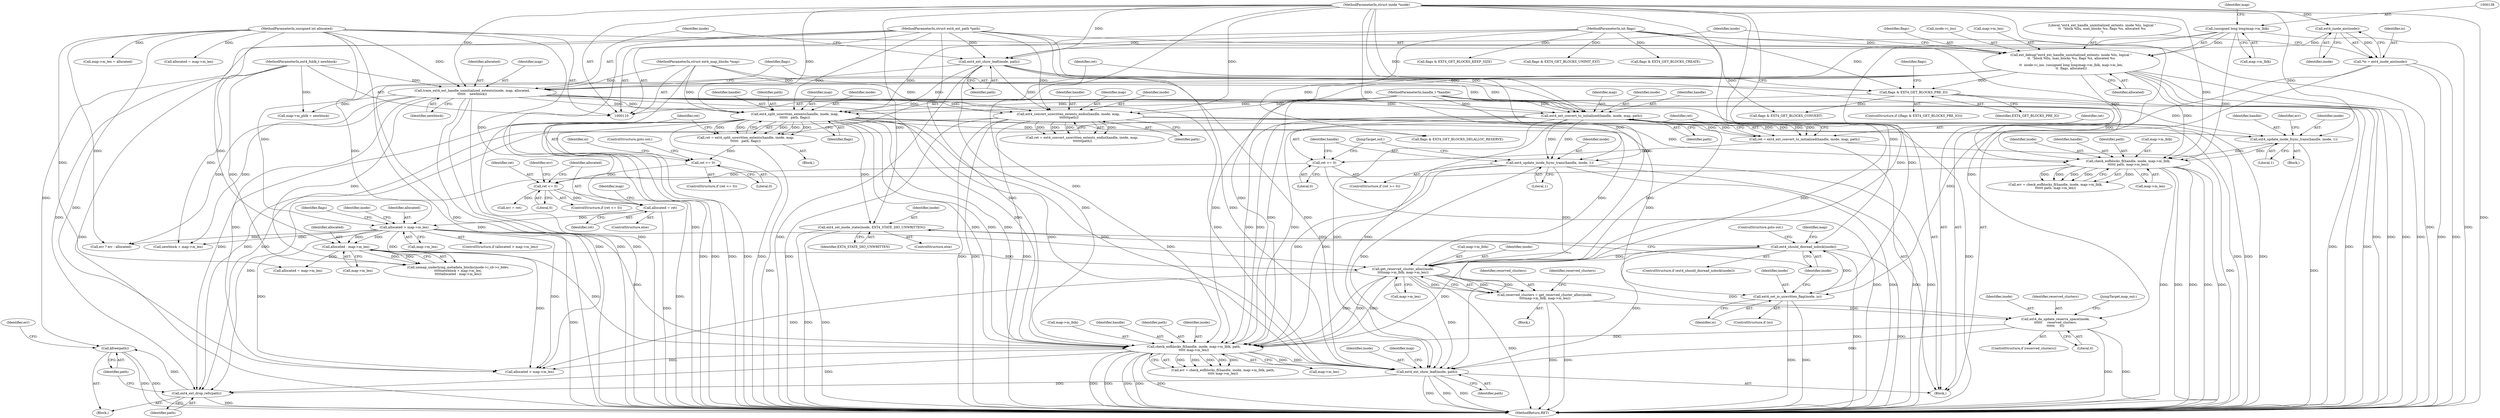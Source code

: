 digraph "0_linux_dee1f973ca341c266229faa5a1a5bb268bed3531_0@API" {
"1000392" [label="(Call,kfree(path))"];
"1000390" [label="(Call,ext4_ext_drop_refs(path))"];
"1000373" [label="(Call,ext4_ext_show_leaf(inode, path))"];
"1000249" [label="(Call,ext4_ext_convert_to_initialized(handle, inode, map, path))"];
"1000111" [label="(MethodParameterIn,handle_t *handle)"];
"1000150" [label="(Call,trace_ext4_ext_handle_uninitialized_extents(inode, map, allocated,\n\t\t\t\t\t\t    newblock))"];
"1000147" [label="(Call,ext4_ext_show_leaf(inode, path))"];
"1000130" [label="(Call,ext4_inode_aio(inode))"];
"1000112" [label="(MethodParameterIn,struct inode *inode)"];
"1000114" [label="(MethodParameterIn,struct ext4_ext_path *path)"];
"1000113" [label="(MethodParameterIn,struct ext4_map_blocks *map)"];
"1000132" [label="(Call,ext_debug(\"ext4_ext_handle_uninitialized_extents: inode %lu, logical \"\n\t\t  \"block %llu, max_blocks %u, flags %x, allocated %u\n\",\n\t\t  inode->i_ino, (unsigned long long)map->m_lblk, map->m_len,\n\t\t  flags, allocated))"];
"1000137" [label="(Call,(unsigned long long)map->m_lblk)"];
"1000115" [label="(MethodParameterIn,int flags)"];
"1000116" [label="(MethodParameterIn,unsigned int allocated)"];
"1000117" [label="(MethodParameterIn,ext4_fsblk_t newblock)"];
"1000317" [label="(Call,get_reserved_cluster_alloc(inode,\n\t\t\t\tmap->m_lblk, map->m_len))"];
"1000183" [label="(Call,ext4_should_dioread_nolock(inode))"];
"1000179" [label="(Call,ext4_set_inode_state(inode, EXT4_STATE_DIO_UNWRITTEN))"];
"1000162" [label="(Call,ext4_split_unwritten_extents(handle, inode, map,\n\t\t\t\t\t\t   path, flags))"];
"1000156" [label="(Call,flags & EXT4_GET_BLOCKS_PRE_IO)"];
"1000175" [label="(Call,ext4_set_io_unwritten_flag(inode, io))"];
"1000128" [label="(Call,*io = ext4_inode_aio(inode))"];
"1000258" [label="(Call,ext4_update_inode_fsync_trans(handle, inode, 1))"];
"1000282" [label="(Call,allocated > map->m_len)"];
"1000273" [label="(Call,allocated = ret)"];
"1000264" [label="(Call,ret <= 0)"];
"1000169" [label="(Call,ret <= 0)"];
"1000160" [label="(Call,ret = ext4_split_unwritten_extents(handle, inode, map,\n\t\t\t\t\t\t   path, flags))"];
"1000255" [label="(Call,ret >= 0)"];
"1000247" [label="(Call,ret = ext4_ext_convert_to_initialized(handle, inode, map, path))"];
"1000299" [label="(Call,allocated - map->m_len)"];
"1000346" [label="(Call,check_eofblocks_fl(handle, inode, map->m_lblk, path,\n\t\t\t\t\t map->m_len))"];
"1000327" [label="(Call,ext4_da_update_reserve_space(inode,\n\t\t\t\t\t\t     reserved_clusters,\n\t\t\t\t\t\t     0))"];
"1000315" [label="(Call,reserved_clusters = get_reserved_cluster_alloc(inode,\n\t\t\t\tmap->m_lblk, map->m_len))"];
"1000214" [label="(Call,check_eofblocks_fl(handle, inode, map->m_lblk,\n\t\t\t\t\t\t path, map->m_len))"];
"1000208" [label="(Call,ext4_update_inode_fsync_trans(handle, inode, 1))"];
"1000198" [label="(Call,ext4_convert_unwritten_extents_endio(handle, inode, map,\n \t\t\t\t\t\t\tpath))"];
"1000147" [label="(Call,ext4_ext_show_leaf(inode, path))"];
"1000339" [label="(Call,flags & EXT4_GET_BLOCKS_KEEP_SIZE)"];
"1000248" [label="(Identifier,ret)"];
"1000142" [label="(Call,map->m_len)"];
"1000257" [label="(Literal,0)"];
"1000313" [label="(Block,)"];
"1000331" [label="(JumpTarget,map_out:)"];
"1000145" [label="(Identifier,flags)"];
"1000252" [label="(Identifier,map)"];
"1000157" [label="(Identifier,flags)"];
"1000262" [label="(JumpTarget,out:)"];
"1000192" [label="(Call,flags & EXT4_GET_BLOCKS_CONVERT)"];
"1000375" [label="(Identifier,path)"];
"1000213" [label="(Identifier,err)"];
"1000131" [label="(Identifier,inode)"];
"1000215" [label="(Identifier,handle)"];
"1000389" [label="(Block,)"];
"1000392" [label="(Call,kfree(path))"];
"1000363" [label="(Call,allocated > map->m_len)"];
"1000129" [label="(Identifier,io)"];
"1000282" [label="(Call,allocated > map->m_len)"];
"1000263" [label="(ControlStructure,if (ret <= 0))"];
"1000139" [label="(Call,map->m_lblk)"];
"1000163" [label="(Identifier,handle)"];
"1000390" [label="(Call,ext4_ext_drop_refs(path))"];
"1000170" [label="(Identifier,ret)"];
"1000349" [label="(Call,map->m_lblk)"];
"1000156" [label="(Call,flags & EXT4_GET_BLOCKS_PRE_IO)"];
"1000269" [label="(Identifier,err)"];
"1000171" [label="(Literal,0)"];
"1000268" [label="(Call,err = ret)"];
"1000114" [label="(MethodParameterIn,struct ext4_ext_path *path)"];
"1000326" [label="(Identifier,reserved_clusters)"];
"1000196" [label="(Call,ret = ext4_convert_unwritten_extents_endio(handle, inode, map,\n \t\t\t\t\t\t\tpath))"];
"1000183" [label="(Call,ext4_should_dioread_nolock(inode))"];
"1000155" [label="(ControlStructure,if ((flags & EXT4_GET_BLOCKS_PRE_IO)))"];
"1000284" [label="(Call,map->m_len)"];
"1000176" [label="(Identifier,inode)"];
"1000167" [label="(Identifier,flags)"];
"1000344" [label="(Call,err = check_eofblocks_fl(handle, inode, map->m_lblk, path,\n\t\t\t\t\t map->m_len))"];
"1000396" [label="(Identifier,err)"];
"1000255" [label="(Call,ret >= 0)"];
"1000300" [label="(Identifier,allocated)"];
"1000291" [label="(Identifier,inode)"];
"1000207" [label="(Block,)"];
"1000111" [label="(MethodParameterIn,handle_t *handle)"];
"1000373" [label="(Call,ext4_ext_show_leaf(inode, path))"];
"1000180" [label="(Identifier,inode)"];
"1000149" [label="(Identifier,path)"];
"1000260" [label="(Identifier,inode)"];
"1000395" [label="(Call,err ? err : allocated)"];
"1000251" [label="(Identifier,inode)"];
"1000153" [label="(Identifier,allocated)"];
"1000166" [label="(Identifier,path)"];
"1000221" [label="(Call,map->m_len)"];
"1000150" [label="(Call,trace_ext4_ext_handle_uninitialized_extents(inode, map, allocated,\n\t\t\t\t\t\t    newblock))"];
"1000179" [label="(Call,ext4_set_inode_state(inode, EXT4_STATE_DIO_UNWRITTEN))"];
"1000199" [label="(Identifier,handle)"];
"1000273" [label="(Call,allocated = ret)"];
"1000230" [label="(Call,flags & EXT4_GET_BLOCKS_UNINIT_EXT)"];
"1000346" [label="(Call,check_eofblocks_fl(handle, inode, map->m_lblk, path,\n\t\t\t\t\t map->m_len))"];
"1000177" [label="(Identifier,io)"];
"1000310" [label="(Call,flags & EXT4_GET_BLOCKS_DELALLOC_RESERVE)"];
"1000113" [label="(MethodParameterIn,struct ext4_map_blocks *map)"];
"1000220" [label="(Identifier,path)"];
"1000217" [label="(Call,map->m_lblk)"];
"1000249" [label="(Call,ext4_ext_convert_to_initialized(handle, inode, map, path))"];
"1000115" [label="(MethodParameterIn,int flags)"];
"1000181" [label="(Identifier,EXT4_STATE_DIO_UNWRITTEN)"];
"1000299" [label="(Call,allocated - map->m_len)"];
"1000154" [label="(Identifier,newblock)"];
"1000236" [label="(Call,flags & EXT4_GET_BLOCKS_CREATE)"];
"1000391" [label="(Identifier,path)"];
"1000174" [label="(Identifier,io)"];
"1000368" [label="(Call,allocated = map->m_len)"];
"1000173" [label="(ControlStructure,if (io))"];
"1000210" [label="(Identifier,inode)"];
"1000328" [label="(Identifier,inode)"];
"1000134" [label="(Call,inode->i_ino)"];
"1000399" [label="(MethodReturn,RET)"];
"1000202" [label="(Identifier,path)"];
"1000316" [label="(Identifier,reserved_clusters)"];
"1000137" [label="(Call,(unsigned long long)map->m_lblk)"];
"1000374" [label="(Identifier,inode)"];
"1000151" [label="(Identifier,inode)"];
"1000175" [label="(Call,ext4_set_io_unwritten_flag(inode, io))"];
"1000148" [label="(Identifier,inode)"];
"1000250" [label="(Identifier,handle)"];
"1000347" [label="(Identifier,handle)"];
"1000116" [label="(MethodParameterIn,unsigned int allocated)"];
"1000198" [label="(Call,ext4_convert_unwritten_extents_endio(handle, inode, map,\n \t\t\t\t\t\t\tpath))"];
"1000301" [label="(Call,map->m_len)"];
"1000184" [label="(Identifier,inode)"];
"1000315" [label="(Call,reserved_clusters = get_reserved_cluster_alloc(inode,\n\t\t\t\tmap->m_lblk, map->m_len))"];
"1000160" [label="(Call,ret = ext4_split_unwritten_extents(handle, inode, map,\n\t\t\t\t\t\t   path, flags))"];
"1000256" [label="(Identifier,ret)"];
"1000165" [label="(Identifier,map)"];
"1000146" [label="(Identifier,allocated)"];
"1000208" [label="(Call,ext4_update_inode_fsync_trans(handle, inode, 1))"];
"1000254" [label="(ControlStructure,if (ret >= 0))"];
"1000117" [label="(MethodParameterIn,ext4_fsblk_t newblock)"];
"1000381" [label="(Call,map->m_len = allocated)"];
"1000182" [label="(ControlStructure,if (ext4_should_dioread_nolock(inode)))"];
"1000211" [label="(Literal,1)"];
"1000209" [label="(Identifier,handle)"];
"1000317" [label="(Call,get_reserved_cluster_alloc(inode,\n\t\t\t\tmap->m_lblk, map->m_len))"];
"1000259" [label="(Identifier,handle)"];
"1000330" [label="(Literal,0)"];
"1000152" [label="(Identifier,map)"];
"1000376" [label="(Call,map->m_pblk = newblock)"];
"1000118" [label="(Block,)"];
"1000378" [label="(Identifier,map)"];
"1000275" [label="(Identifier,ret)"];
"1000329" [label="(Identifier,reserved_clusters)"];
"1000169" [label="(Call,ret <= 0)"];
"1000193" [label="(Identifier,flags)"];
"1000352" [label="(Identifier,path)"];
"1000283" [label="(Identifier,allocated)"];
"1000264" [label="(Call,ret <= 0)"];
"1000327" [label="(Call,ext4_da_update_reserve_space(inode,\n\t\t\t\t\t\t     reserved_clusters,\n\t\t\t\t\t\t     0))"];
"1000178" [label="(ControlStructure,else)"];
"1000190" [label="(ControlStructure,goto out;)"];
"1000348" [label="(Identifier,inode)"];
"1000258" [label="(Call,ext4_update_inode_fsync_trans(handle, inode, 1))"];
"1000278" [label="(Identifier,map)"];
"1000216" [label="(Identifier,inode)"];
"1000130" [label="(Call,ext4_inode_aio(inode))"];
"1000318" [label="(Identifier,inode)"];
"1000158" [label="(Identifier,EXT4_GET_BLOCKS_PRE_IO)"];
"1000319" [label="(Call,map->m_lblk)"];
"1000161" [label="(Identifier,ret)"];
"1000133" [label="(Literal,\"ext4_ext_handle_uninitialized_extents: inode %lu, logical \"\n\t\t  \"block %llu, max_blocks %u, flags %x, allocated %u\n\")"];
"1000164" [label="(Identifier,inode)"];
"1000159" [label="(Block,)"];
"1000162" [label="(Call,ext4_split_unwritten_extents(handle, inode, map,\n\t\t\t\t\t\t   path, flags))"];
"1000143" [label="(Identifier,map)"];
"1000325" [label="(ControlStructure,if (reserved_clusters))"];
"1000172" [label="(ControlStructure,goto out;)"];
"1000132" [label="(Call,ext_debug(\"ext4_ext_handle_uninitialized_extents: inode %lu, logical \"\n\t\t  \"block %llu, max_blocks %u, flags %x, allocated %u\n\",\n\t\t  inode->i_ino, (unsigned long long)map->m_lblk, map->m_len,\n\t\t  flags, allocated))"];
"1000353" [label="(Call,map->m_len)"];
"1000322" [label="(Call,map->m_len)"];
"1000201" [label="(Identifier,map)"];
"1000200" [label="(Identifier,inode)"];
"1000265" [label="(Identifier,ret)"];
"1000294" [label="(Call,newblock + map->m_len)"];
"1000274" [label="(Identifier,allocated)"];
"1000112" [label="(MethodParameterIn,struct inode *inode)"];
"1000288" [label="(Call,unmap_underlying_metadata_blocks(inode->i_sb->s_bdev,\n\t\t\t\t\tnewblock + map->m_len,\n\t\t\t\t\tallocated - map->m_len))"];
"1000212" [label="(Call,err = check_eofblocks_fl(handle, inode, map->m_lblk,\n\t\t\t\t\t\t path, map->m_len))"];
"1000128" [label="(Call,*io = ext4_inode_aio(inode))"];
"1000253" [label="(Identifier,path)"];
"1000304" [label="(Call,allocated = map->m_len)"];
"1000168" [label="(ControlStructure,if (ret <= 0))"];
"1000261" [label="(Literal,1)"];
"1000272" [label="(ControlStructure,else)"];
"1000393" [label="(Identifier,path)"];
"1000247" [label="(Call,ret = ext4_ext_convert_to_initialized(handle, inode, map, path))"];
"1000214" [label="(Call,check_eofblocks_fl(handle, inode, map->m_lblk,\n\t\t\t\t\t\t path, map->m_len))"];
"1000266" [label="(Literal,0)"];
"1000187" [label="(Identifier,map)"];
"1000311" [label="(Identifier,flags)"];
"1000281" [label="(ControlStructure,if (allocated > map->m_len))"];
"1000392" -> "1000389"  [label="AST: "];
"1000392" -> "1000393"  [label="CFG: "];
"1000393" -> "1000392"  [label="AST: "];
"1000396" -> "1000392"  [label="CFG: "];
"1000392" -> "1000399"  [label="DDG: "];
"1000392" -> "1000399"  [label="DDG: "];
"1000390" -> "1000392"  [label="DDG: "];
"1000114" -> "1000392"  [label="DDG: "];
"1000390" -> "1000389"  [label="AST: "];
"1000390" -> "1000391"  [label="CFG: "];
"1000391" -> "1000390"  [label="AST: "];
"1000393" -> "1000390"  [label="CFG: "];
"1000390" -> "1000399"  [label="DDG: "];
"1000373" -> "1000390"  [label="DDG: "];
"1000249" -> "1000390"  [label="DDG: "];
"1000162" -> "1000390"  [label="DDG: "];
"1000214" -> "1000390"  [label="DDG: "];
"1000346" -> "1000390"  [label="DDG: "];
"1000198" -> "1000390"  [label="DDG: "];
"1000114" -> "1000390"  [label="DDG: "];
"1000373" -> "1000118"  [label="AST: "];
"1000373" -> "1000375"  [label="CFG: "];
"1000374" -> "1000373"  [label="AST: "];
"1000375" -> "1000373"  [label="AST: "];
"1000378" -> "1000373"  [label="CFG: "];
"1000373" -> "1000399"  [label="DDG: "];
"1000373" -> "1000399"  [label="DDG: "];
"1000373" -> "1000399"  [label="DDG: "];
"1000249" -> "1000373"  [label="DDG: "];
"1000249" -> "1000373"  [label="DDG: "];
"1000150" -> "1000373"  [label="DDG: "];
"1000317" -> "1000373"  [label="DDG: "];
"1000183" -> "1000373"  [label="DDG: "];
"1000346" -> "1000373"  [label="DDG: "];
"1000346" -> "1000373"  [label="DDG: "];
"1000327" -> "1000373"  [label="DDG: "];
"1000162" -> "1000373"  [label="DDG: "];
"1000162" -> "1000373"  [label="DDG: "];
"1000258" -> "1000373"  [label="DDG: "];
"1000112" -> "1000373"  [label="DDG: "];
"1000147" -> "1000373"  [label="DDG: "];
"1000114" -> "1000373"  [label="DDG: "];
"1000249" -> "1000247"  [label="AST: "];
"1000249" -> "1000253"  [label="CFG: "];
"1000250" -> "1000249"  [label="AST: "];
"1000251" -> "1000249"  [label="AST: "];
"1000252" -> "1000249"  [label="AST: "];
"1000253" -> "1000249"  [label="AST: "];
"1000247" -> "1000249"  [label="CFG: "];
"1000249" -> "1000399"  [label="DDG: "];
"1000249" -> "1000399"  [label="DDG: "];
"1000249" -> "1000399"  [label="DDG: "];
"1000249" -> "1000399"  [label="DDG: "];
"1000249" -> "1000247"  [label="DDG: "];
"1000249" -> "1000247"  [label="DDG: "];
"1000249" -> "1000247"  [label="DDG: "];
"1000249" -> "1000247"  [label="DDG: "];
"1000111" -> "1000249"  [label="DDG: "];
"1000150" -> "1000249"  [label="DDG: "];
"1000150" -> "1000249"  [label="DDG: "];
"1000112" -> "1000249"  [label="DDG: "];
"1000113" -> "1000249"  [label="DDG: "];
"1000147" -> "1000249"  [label="DDG: "];
"1000114" -> "1000249"  [label="DDG: "];
"1000249" -> "1000258"  [label="DDG: "];
"1000249" -> "1000258"  [label="DDG: "];
"1000249" -> "1000317"  [label="DDG: "];
"1000249" -> "1000346"  [label="DDG: "];
"1000249" -> "1000346"  [label="DDG: "];
"1000249" -> "1000346"  [label="DDG: "];
"1000111" -> "1000110"  [label="AST: "];
"1000111" -> "1000399"  [label="DDG: "];
"1000111" -> "1000162"  [label="DDG: "];
"1000111" -> "1000198"  [label="DDG: "];
"1000111" -> "1000208"  [label="DDG: "];
"1000111" -> "1000214"  [label="DDG: "];
"1000111" -> "1000258"  [label="DDG: "];
"1000111" -> "1000346"  [label="DDG: "];
"1000150" -> "1000118"  [label="AST: "];
"1000150" -> "1000154"  [label="CFG: "];
"1000151" -> "1000150"  [label="AST: "];
"1000152" -> "1000150"  [label="AST: "];
"1000153" -> "1000150"  [label="AST: "];
"1000154" -> "1000150"  [label="AST: "];
"1000157" -> "1000150"  [label="CFG: "];
"1000150" -> "1000399"  [label="DDG: "];
"1000150" -> "1000399"  [label="DDG: "];
"1000150" -> "1000399"  [label="DDG: "];
"1000147" -> "1000150"  [label="DDG: "];
"1000112" -> "1000150"  [label="DDG: "];
"1000113" -> "1000150"  [label="DDG: "];
"1000132" -> "1000150"  [label="DDG: "];
"1000116" -> "1000150"  [label="DDG: "];
"1000117" -> "1000150"  [label="DDG: "];
"1000150" -> "1000162"  [label="DDG: "];
"1000150" -> "1000162"  [label="DDG: "];
"1000150" -> "1000198"  [label="DDG: "];
"1000150" -> "1000198"  [label="DDG: "];
"1000150" -> "1000288"  [label="DDG: "];
"1000150" -> "1000294"  [label="DDG: "];
"1000150" -> "1000346"  [label="DDG: "];
"1000150" -> "1000363"  [label="DDG: "];
"1000150" -> "1000376"  [label="DDG: "];
"1000150" -> "1000395"  [label="DDG: "];
"1000147" -> "1000118"  [label="AST: "];
"1000147" -> "1000149"  [label="CFG: "];
"1000148" -> "1000147"  [label="AST: "];
"1000149" -> "1000147"  [label="AST: "];
"1000151" -> "1000147"  [label="CFG: "];
"1000147" -> "1000399"  [label="DDG: "];
"1000130" -> "1000147"  [label="DDG: "];
"1000112" -> "1000147"  [label="DDG: "];
"1000114" -> "1000147"  [label="DDG: "];
"1000147" -> "1000162"  [label="DDG: "];
"1000147" -> "1000198"  [label="DDG: "];
"1000147" -> "1000346"  [label="DDG: "];
"1000130" -> "1000128"  [label="AST: "];
"1000130" -> "1000131"  [label="CFG: "];
"1000131" -> "1000130"  [label="AST: "];
"1000128" -> "1000130"  [label="CFG: "];
"1000130" -> "1000128"  [label="DDG: "];
"1000112" -> "1000130"  [label="DDG: "];
"1000112" -> "1000110"  [label="AST: "];
"1000112" -> "1000399"  [label="DDG: "];
"1000112" -> "1000162"  [label="DDG: "];
"1000112" -> "1000175"  [label="DDG: "];
"1000112" -> "1000179"  [label="DDG: "];
"1000112" -> "1000183"  [label="DDG: "];
"1000112" -> "1000198"  [label="DDG: "];
"1000112" -> "1000208"  [label="DDG: "];
"1000112" -> "1000214"  [label="DDG: "];
"1000112" -> "1000258"  [label="DDG: "];
"1000112" -> "1000317"  [label="DDG: "];
"1000112" -> "1000327"  [label="DDG: "];
"1000112" -> "1000346"  [label="DDG: "];
"1000114" -> "1000110"  [label="AST: "];
"1000114" -> "1000399"  [label="DDG: "];
"1000114" -> "1000162"  [label="DDG: "];
"1000114" -> "1000198"  [label="DDG: "];
"1000114" -> "1000214"  [label="DDG: "];
"1000114" -> "1000346"  [label="DDG: "];
"1000113" -> "1000110"  [label="AST: "];
"1000113" -> "1000399"  [label="DDG: "];
"1000113" -> "1000162"  [label="DDG: "];
"1000113" -> "1000198"  [label="DDG: "];
"1000132" -> "1000118"  [label="AST: "];
"1000132" -> "1000146"  [label="CFG: "];
"1000133" -> "1000132"  [label="AST: "];
"1000134" -> "1000132"  [label="AST: "];
"1000137" -> "1000132"  [label="AST: "];
"1000142" -> "1000132"  [label="AST: "];
"1000145" -> "1000132"  [label="AST: "];
"1000146" -> "1000132"  [label="AST: "];
"1000148" -> "1000132"  [label="CFG: "];
"1000132" -> "1000399"  [label="DDG: "];
"1000132" -> "1000399"  [label="DDG: "];
"1000132" -> "1000399"  [label="DDG: "];
"1000132" -> "1000399"  [label="DDG: "];
"1000137" -> "1000132"  [label="DDG: "];
"1000115" -> "1000132"  [label="DDG: "];
"1000116" -> "1000132"  [label="DDG: "];
"1000132" -> "1000156"  [label="DDG: "];
"1000132" -> "1000214"  [label="DDG: "];
"1000132" -> "1000282"  [label="DDG: "];
"1000132" -> "1000346"  [label="DDG: "];
"1000132" -> "1000363"  [label="DDG: "];
"1000137" -> "1000139"  [label="CFG: "];
"1000138" -> "1000137"  [label="AST: "];
"1000139" -> "1000137"  [label="AST: "];
"1000143" -> "1000137"  [label="CFG: "];
"1000137" -> "1000399"  [label="DDG: "];
"1000137" -> "1000214"  [label="DDG: "];
"1000137" -> "1000317"  [label="DDG: "];
"1000137" -> "1000346"  [label="DDG: "];
"1000115" -> "1000110"  [label="AST: "];
"1000115" -> "1000399"  [label="DDG: "];
"1000115" -> "1000156"  [label="DDG: "];
"1000115" -> "1000162"  [label="DDG: "];
"1000115" -> "1000192"  [label="DDG: "];
"1000115" -> "1000230"  [label="DDG: "];
"1000115" -> "1000236"  [label="DDG: "];
"1000115" -> "1000310"  [label="DDG: "];
"1000115" -> "1000339"  [label="DDG: "];
"1000116" -> "1000110"  [label="AST: "];
"1000116" -> "1000399"  [label="DDG: "];
"1000116" -> "1000273"  [label="DDG: "];
"1000116" -> "1000282"  [label="DDG: "];
"1000116" -> "1000299"  [label="DDG: "];
"1000116" -> "1000304"  [label="DDG: "];
"1000116" -> "1000363"  [label="DDG: "];
"1000116" -> "1000368"  [label="DDG: "];
"1000116" -> "1000381"  [label="DDG: "];
"1000116" -> "1000395"  [label="DDG: "];
"1000117" -> "1000110"  [label="AST: "];
"1000117" -> "1000399"  [label="DDG: "];
"1000117" -> "1000288"  [label="DDG: "];
"1000117" -> "1000294"  [label="DDG: "];
"1000117" -> "1000376"  [label="DDG: "];
"1000317" -> "1000315"  [label="AST: "];
"1000317" -> "1000322"  [label="CFG: "];
"1000318" -> "1000317"  [label="AST: "];
"1000319" -> "1000317"  [label="AST: "];
"1000322" -> "1000317"  [label="AST: "];
"1000315" -> "1000317"  [label="CFG: "];
"1000317" -> "1000399"  [label="DDG: "];
"1000317" -> "1000315"  [label="DDG: "];
"1000317" -> "1000315"  [label="DDG: "];
"1000317" -> "1000315"  [label="DDG: "];
"1000183" -> "1000317"  [label="DDG: "];
"1000162" -> "1000317"  [label="DDG: "];
"1000258" -> "1000317"  [label="DDG: "];
"1000282" -> "1000317"  [label="DDG: "];
"1000299" -> "1000317"  [label="DDG: "];
"1000317" -> "1000327"  [label="DDG: "];
"1000317" -> "1000346"  [label="DDG: "];
"1000317" -> "1000346"  [label="DDG: "];
"1000317" -> "1000346"  [label="DDG: "];
"1000317" -> "1000363"  [label="DDG: "];
"1000183" -> "1000182"  [label="AST: "];
"1000183" -> "1000184"  [label="CFG: "];
"1000184" -> "1000183"  [label="AST: "];
"1000187" -> "1000183"  [label="CFG: "];
"1000190" -> "1000183"  [label="CFG: "];
"1000183" -> "1000399"  [label="DDG: "];
"1000183" -> "1000399"  [label="DDG: "];
"1000179" -> "1000183"  [label="DDG: "];
"1000175" -> "1000183"  [label="DDG: "];
"1000183" -> "1000346"  [label="DDG: "];
"1000179" -> "1000178"  [label="AST: "];
"1000179" -> "1000181"  [label="CFG: "];
"1000180" -> "1000179"  [label="AST: "];
"1000181" -> "1000179"  [label="AST: "];
"1000184" -> "1000179"  [label="CFG: "];
"1000179" -> "1000399"  [label="DDG: "];
"1000179" -> "1000399"  [label="DDG: "];
"1000162" -> "1000179"  [label="DDG: "];
"1000162" -> "1000160"  [label="AST: "];
"1000162" -> "1000167"  [label="CFG: "];
"1000163" -> "1000162"  [label="AST: "];
"1000164" -> "1000162"  [label="AST: "];
"1000165" -> "1000162"  [label="AST: "];
"1000166" -> "1000162"  [label="AST: "];
"1000167" -> "1000162"  [label="AST: "];
"1000160" -> "1000162"  [label="CFG: "];
"1000162" -> "1000399"  [label="DDG: "];
"1000162" -> "1000399"  [label="DDG: "];
"1000162" -> "1000399"  [label="DDG: "];
"1000162" -> "1000399"  [label="DDG: "];
"1000162" -> "1000399"  [label="DDG: "];
"1000162" -> "1000160"  [label="DDG: "];
"1000162" -> "1000160"  [label="DDG: "];
"1000162" -> "1000160"  [label="DDG: "];
"1000162" -> "1000160"  [label="DDG: "];
"1000162" -> "1000160"  [label="DDG: "];
"1000156" -> "1000162"  [label="DDG: "];
"1000162" -> "1000175"  [label="DDG: "];
"1000162" -> "1000310"  [label="DDG: "];
"1000162" -> "1000346"  [label="DDG: "];
"1000162" -> "1000346"  [label="DDG: "];
"1000162" -> "1000346"  [label="DDG: "];
"1000156" -> "1000155"  [label="AST: "];
"1000156" -> "1000158"  [label="CFG: "];
"1000157" -> "1000156"  [label="AST: "];
"1000158" -> "1000156"  [label="AST: "];
"1000161" -> "1000156"  [label="CFG: "];
"1000193" -> "1000156"  [label="CFG: "];
"1000156" -> "1000399"  [label="DDG: "];
"1000156" -> "1000399"  [label="DDG: "];
"1000156" -> "1000192"  [label="DDG: "];
"1000175" -> "1000173"  [label="AST: "];
"1000175" -> "1000177"  [label="CFG: "];
"1000176" -> "1000175"  [label="AST: "];
"1000177" -> "1000175"  [label="AST: "];
"1000184" -> "1000175"  [label="CFG: "];
"1000175" -> "1000399"  [label="DDG: "];
"1000175" -> "1000399"  [label="DDG: "];
"1000128" -> "1000175"  [label="DDG: "];
"1000128" -> "1000118"  [label="AST: "];
"1000129" -> "1000128"  [label="AST: "];
"1000133" -> "1000128"  [label="CFG: "];
"1000128" -> "1000399"  [label="DDG: "];
"1000128" -> "1000399"  [label="DDG: "];
"1000258" -> "1000254"  [label="AST: "];
"1000258" -> "1000261"  [label="CFG: "];
"1000259" -> "1000258"  [label="AST: "];
"1000260" -> "1000258"  [label="AST: "];
"1000261" -> "1000258"  [label="AST: "];
"1000262" -> "1000258"  [label="CFG: "];
"1000258" -> "1000399"  [label="DDG: "];
"1000258" -> "1000399"  [label="DDG: "];
"1000258" -> "1000399"  [label="DDG: "];
"1000258" -> "1000346"  [label="DDG: "];
"1000258" -> "1000346"  [label="DDG: "];
"1000282" -> "1000281"  [label="AST: "];
"1000282" -> "1000284"  [label="CFG: "];
"1000283" -> "1000282"  [label="AST: "];
"1000284" -> "1000282"  [label="AST: "];
"1000291" -> "1000282"  [label="CFG: "];
"1000311" -> "1000282"  [label="CFG: "];
"1000282" -> "1000399"  [label="DDG: "];
"1000273" -> "1000282"  [label="DDG: "];
"1000282" -> "1000288"  [label="DDG: "];
"1000282" -> "1000294"  [label="DDG: "];
"1000282" -> "1000299"  [label="DDG: "];
"1000282" -> "1000299"  [label="DDG: "];
"1000282" -> "1000346"  [label="DDG: "];
"1000282" -> "1000363"  [label="DDG: "];
"1000282" -> "1000363"  [label="DDG: "];
"1000282" -> "1000395"  [label="DDG: "];
"1000273" -> "1000272"  [label="AST: "];
"1000273" -> "1000275"  [label="CFG: "];
"1000274" -> "1000273"  [label="AST: "];
"1000275" -> "1000273"  [label="AST: "];
"1000278" -> "1000273"  [label="CFG: "];
"1000273" -> "1000399"  [label="DDG: "];
"1000264" -> "1000273"  [label="DDG: "];
"1000264" -> "1000263"  [label="AST: "];
"1000264" -> "1000266"  [label="CFG: "];
"1000265" -> "1000264"  [label="AST: "];
"1000266" -> "1000264"  [label="AST: "];
"1000269" -> "1000264"  [label="CFG: "];
"1000274" -> "1000264"  [label="CFG: "];
"1000264" -> "1000399"  [label="DDG: "];
"1000169" -> "1000264"  [label="DDG: "];
"1000255" -> "1000264"  [label="DDG: "];
"1000264" -> "1000268"  [label="DDG: "];
"1000169" -> "1000168"  [label="AST: "];
"1000169" -> "1000171"  [label="CFG: "];
"1000170" -> "1000169"  [label="AST: "];
"1000171" -> "1000169"  [label="AST: "];
"1000172" -> "1000169"  [label="CFG: "];
"1000174" -> "1000169"  [label="CFG: "];
"1000160" -> "1000169"  [label="DDG: "];
"1000160" -> "1000159"  [label="AST: "];
"1000161" -> "1000160"  [label="AST: "];
"1000170" -> "1000160"  [label="CFG: "];
"1000160" -> "1000399"  [label="DDG: "];
"1000255" -> "1000254"  [label="AST: "];
"1000255" -> "1000257"  [label="CFG: "];
"1000256" -> "1000255"  [label="AST: "];
"1000257" -> "1000255"  [label="AST: "];
"1000259" -> "1000255"  [label="CFG: "];
"1000262" -> "1000255"  [label="CFG: "];
"1000255" -> "1000399"  [label="DDG: "];
"1000247" -> "1000255"  [label="DDG: "];
"1000247" -> "1000118"  [label="AST: "];
"1000248" -> "1000247"  [label="AST: "];
"1000256" -> "1000247"  [label="CFG: "];
"1000247" -> "1000399"  [label="DDG: "];
"1000299" -> "1000288"  [label="AST: "];
"1000299" -> "1000301"  [label="CFG: "];
"1000300" -> "1000299"  [label="AST: "];
"1000301" -> "1000299"  [label="AST: "];
"1000288" -> "1000299"  [label="CFG: "];
"1000299" -> "1000288"  [label="DDG: "];
"1000299" -> "1000288"  [label="DDG: "];
"1000299" -> "1000304"  [label="DDG: "];
"1000299" -> "1000346"  [label="DDG: "];
"1000299" -> "1000363"  [label="DDG: "];
"1000346" -> "1000344"  [label="AST: "];
"1000346" -> "1000353"  [label="CFG: "];
"1000347" -> "1000346"  [label="AST: "];
"1000348" -> "1000346"  [label="AST: "];
"1000349" -> "1000346"  [label="AST: "];
"1000352" -> "1000346"  [label="AST: "];
"1000353" -> "1000346"  [label="AST: "];
"1000344" -> "1000346"  [label="CFG: "];
"1000346" -> "1000399"  [label="DDG: "];
"1000346" -> "1000399"  [label="DDG: "];
"1000346" -> "1000399"  [label="DDG: "];
"1000346" -> "1000399"  [label="DDG: "];
"1000346" -> "1000399"  [label="DDG: "];
"1000346" -> "1000344"  [label="DDG: "];
"1000346" -> "1000344"  [label="DDG: "];
"1000346" -> "1000344"  [label="DDG: "];
"1000346" -> "1000344"  [label="DDG: "];
"1000346" -> "1000344"  [label="DDG: "];
"1000327" -> "1000346"  [label="DDG: "];
"1000346" -> "1000363"  [label="DDG: "];
"1000327" -> "1000325"  [label="AST: "];
"1000327" -> "1000330"  [label="CFG: "];
"1000328" -> "1000327"  [label="AST: "];
"1000329" -> "1000327"  [label="AST: "];
"1000330" -> "1000327"  [label="AST: "];
"1000331" -> "1000327"  [label="CFG: "];
"1000327" -> "1000399"  [label="DDG: "];
"1000327" -> "1000399"  [label="DDG: "];
"1000315" -> "1000327"  [label="DDG: "];
"1000315" -> "1000313"  [label="AST: "];
"1000316" -> "1000315"  [label="AST: "];
"1000326" -> "1000315"  [label="CFG: "];
"1000315" -> "1000399"  [label="DDG: "];
"1000315" -> "1000399"  [label="DDG: "];
"1000214" -> "1000212"  [label="AST: "];
"1000214" -> "1000221"  [label="CFG: "];
"1000215" -> "1000214"  [label="AST: "];
"1000216" -> "1000214"  [label="AST: "];
"1000217" -> "1000214"  [label="AST: "];
"1000220" -> "1000214"  [label="AST: "];
"1000221" -> "1000214"  [label="AST: "];
"1000212" -> "1000214"  [label="CFG: "];
"1000214" -> "1000399"  [label="DDG: "];
"1000214" -> "1000399"  [label="DDG: "];
"1000214" -> "1000399"  [label="DDG: "];
"1000214" -> "1000399"  [label="DDG: "];
"1000214" -> "1000399"  [label="DDG: "];
"1000214" -> "1000212"  [label="DDG: "];
"1000214" -> "1000212"  [label="DDG: "];
"1000214" -> "1000212"  [label="DDG: "];
"1000214" -> "1000212"  [label="DDG: "];
"1000214" -> "1000212"  [label="DDG: "];
"1000208" -> "1000214"  [label="DDG: "];
"1000208" -> "1000214"  [label="DDG: "];
"1000198" -> "1000214"  [label="DDG: "];
"1000208" -> "1000207"  [label="AST: "];
"1000208" -> "1000211"  [label="CFG: "];
"1000209" -> "1000208"  [label="AST: "];
"1000210" -> "1000208"  [label="AST: "];
"1000211" -> "1000208"  [label="AST: "];
"1000213" -> "1000208"  [label="CFG: "];
"1000208" -> "1000399"  [label="DDG: "];
"1000198" -> "1000208"  [label="DDG: "];
"1000198" -> "1000208"  [label="DDG: "];
"1000198" -> "1000196"  [label="AST: "];
"1000198" -> "1000202"  [label="CFG: "];
"1000199" -> "1000198"  [label="AST: "];
"1000200" -> "1000198"  [label="AST: "];
"1000201" -> "1000198"  [label="AST: "];
"1000202" -> "1000198"  [label="AST: "];
"1000196" -> "1000198"  [label="CFG: "];
"1000198" -> "1000399"  [label="DDG: "];
"1000198" -> "1000399"  [label="DDG: "];
"1000198" -> "1000399"  [label="DDG: "];
"1000198" -> "1000399"  [label="DDG: "];
"1000198" -> "1000196"  [label="DDG: "];
"1000198" -> "1000196"  [label="DDG: "];
"1000198" -> "1000196"  [label="DDG: "];
"1000198" -> "1000196"  [label="DDG: "];
}
